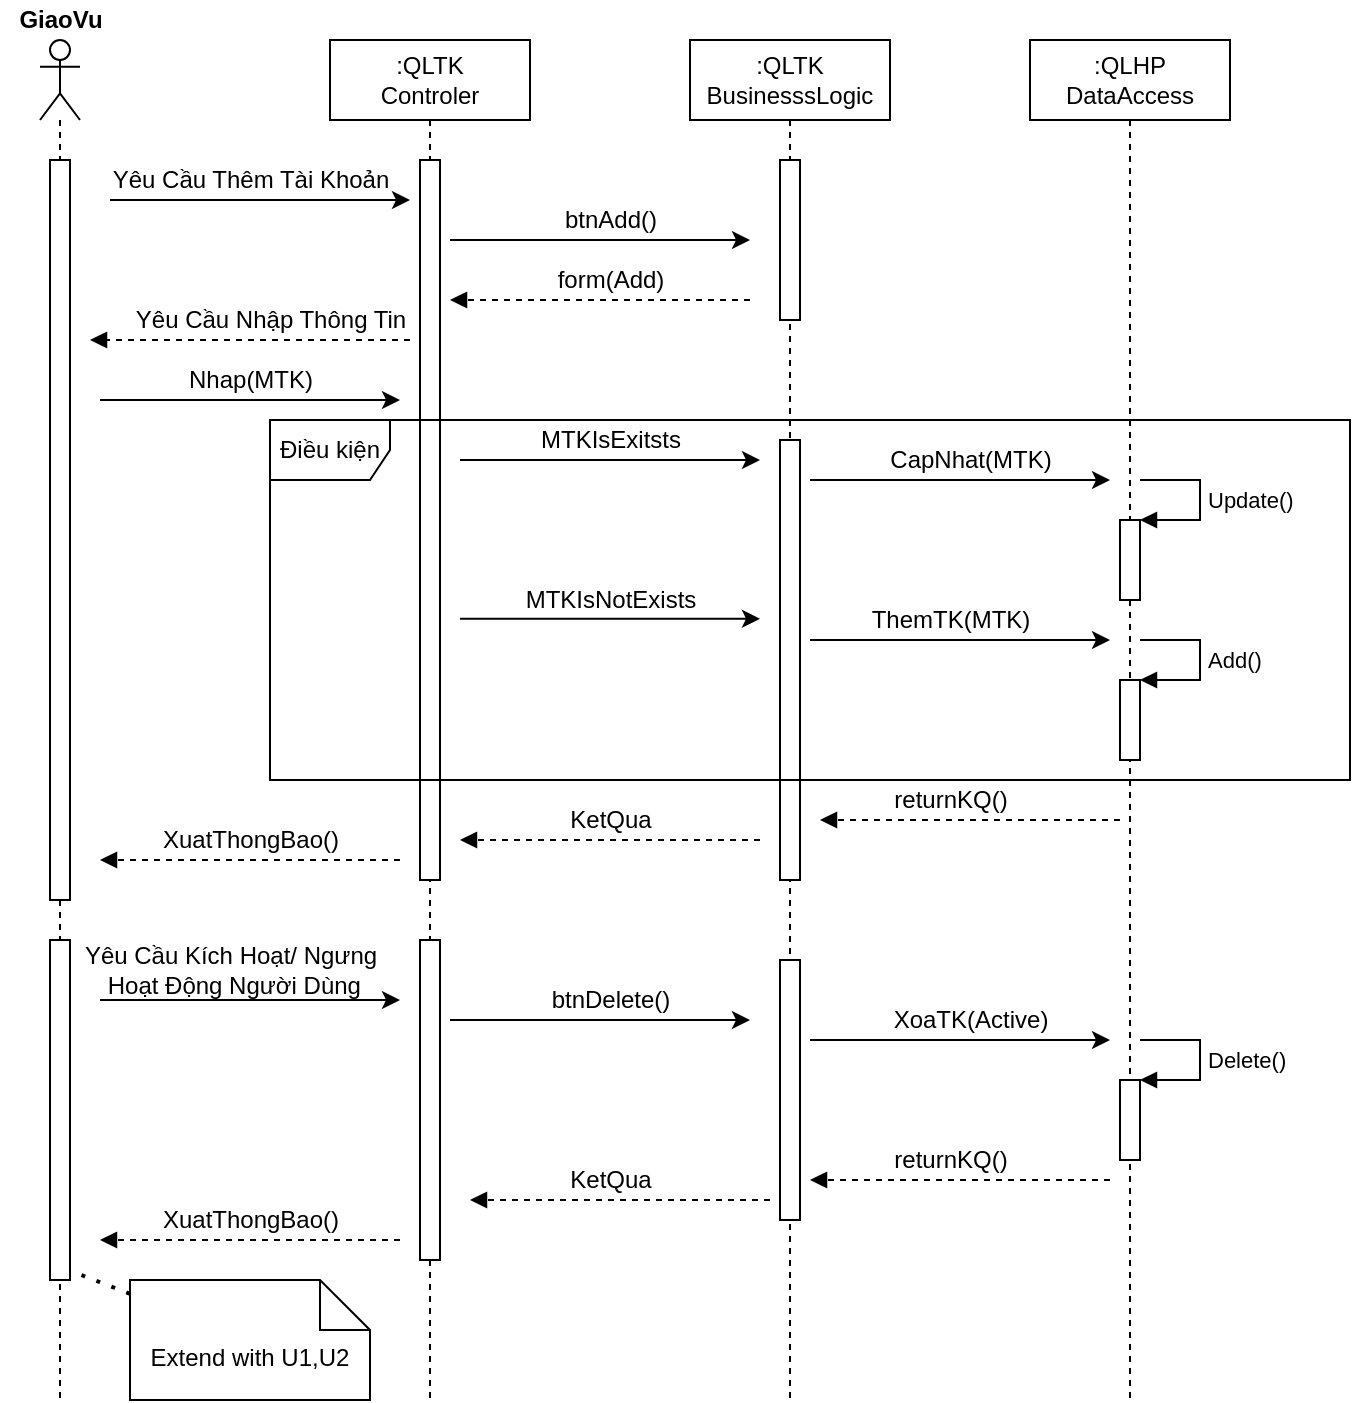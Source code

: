 <mxfile version="15.9.4" type="github">
  <diagram id="u3xu3ZwD2KMhqAbnVQfo" name="Page-1">
    <mxGraphModel dx="1504" dy="684" grid="1" gridSize="10" guides="1" tooltips="1" connect="1" arrows="1" fold="1" page="1" pageScale="1" pageWidth="827" pageHeight="1169" math="0" shadow="0">
      <root>
        <mxCell id="0" />
        <mxCell id="1" parent="0" />
        <mxCell id="ndUAwhBKYh-yHIxpzxnG-2" value="&lt;b&gt;GiaoVu&lt;/b&gt;" style="text;html=1;align=center;verticalAlign=middle;resizable=0;points=[];autosize=1;strokeColor=none;fillColor=none;" parent="1" vertex="1">
          <mxGeometry x="45" y="220" width="60" height="20" as="geometry" />
        </mxCell>
        <mxCell id="ndUAwhBKYh-yHIxpzxnG-3" value="" style="shape=umlLifeline;participant=umlActor;perimeter=lifelinePerimeter;whiteSpace=wrap;html=1;container=1;collapsible=0;recursiveResize=0;verticalAlign=top;spacingTop=36;outlineConnect=0;" parent="1" vertex="1">
          <mxGeometry x="65" y="240" width="20" height="680" as="geometry" />
        </mxCell>
        <mxCell id="ndUAwhBKYh-yHIxpzxnG-7" value="" style="html=1;points=[];perimeter=orthogonalPerimeter;" parent="ndUAwhBKYh-yHIxpzxnG-3" vertex="1">
          <mxGeometry x="5" y="60" width="10" height="370" as="geometry" />
        </mxCell>
        <mxCell id="ndUAwhBKYh-yHIxpzxnG-52" value="" style="html=1;points=[];perimeter=orthogonalPerimeter;" parent="ndUAwhBKYh-yHIxpzxnG-3" vertex="1">
          <mxGeometry x="5" y="450" width="10" height="170" as="geometry" />
        </mxCell>
        <mxCell id="ndUAwhBKYh-yHIxpzxnG-4" value=":QLTK&lt;br&gt;Controler" style="shape=umlLifeline;perimeter=lifelinePerimeter;whiteSpace=wrap;html=1;container=1;collapsible=0;recursiveResize=0;outlineConnect=0;" parent="1" vertex="1">
          <mxGeometry x="210" y="240" width="100" height="680" as="geometry" />
        </mxCell>
        <mxCell id="ndUAwhBKYh-yHIxpzxnG-8" value="" style="html=1;points=[];perimeter=orthogonalPerimeter;" parent="ndUAwhBKYh-yHIxpzxnG-4" vertex="1">
          <mxGeometry x="45" y="60" width="10" height="360" as="geometry" />
        </mxCell>
        <mxCell id="ndUAwhBKYh-yHIxpzxnG-22" value="" style="endArrow=classic;html=1;rounded=0;" parent="ndUAwhBKYh-yHIxpzxnG-4" edge="1">
          <mxGeometry width="50" height="50" relative="1" as="geometry">
            <mxPoint x="-115.0" y="180" as="sourcePoint" />
            <mxPoint x="35" y="180" as="targetPoint" />
          </mxGeometry>
        </mxCell>
        <mxCell id="ndUAwhBKYh-yHIxpzxnG-51" value="" style="html=1;points=[];perimeter=orthogonalPerimeter;" parent="ndUAwhBKYh-yHIxpzxnG-4" vertex="1">
          <mxGeometry x="45" y="450" width="10" height="160" as="geometry" />
        </mxCell>
        <mxCell id="ndUAwhBKYh-yHIxpzxnG-5" value=":QLTK&lt;br&gt;BusinesssLogic" style="shape=umlLifeline;perimeter=lifelinePerimeter;whiteSpace=wrap;html=1;container=1;collapsible=0;recursiveResize=0;outlineConnect=0;" parent="1" vertex="1">
          <mxGeometry x="390" y="240" width="100" height="680" as="geometry" />
        </mxCell>
        <mxCell id="ndUAwhBKYh-yHIxpzxnG-9" value="" style="html=1;points=[];perimeter=orthogonalPerimeter;" parent="ndUAwhBKYh-yHIxpzxnG-5" vertex="1">
          <mxGeometry x="45" y="60" width="10" height="80" as="geometry" />
        </mxCell>
        <mxCell id="ndUAwhBKYh-yHIxpzxnG-16" value="" style="html=1;verticalAlign=bottom;labelBackgroundColor=none;endArrow=block;endFill=1;dashed=1;rounded=0;" parent="ndUAwhBKYh-yHIxpzxnG-5" edge="1">
          <mxGeometry width="160" relative="1" as="geometry">
            <mxPoint x="30" y="130" as="sourcePoint" />
            <mxPoint x="-120" y="130" as="targetPoint" />
          </mxGeometry>
        </mxCell>
        <mxCell id="ndUAwhBKYh-yHIxpzxnG-24" value="" style="html=1;points=[];perimeter=orthogonalPerimeter;" parent="ndUAwhBKYh-yHIxpzxnG-5" vertex="1">
          <mxGeometry x="45" y="200" width="10" height="220" as="geometry" />
        </mxCell>
        <mxCell id="ndUAwhBKYh-yHIxpzxnG-53" value="" style="html=1;points=[];perimeter=orthogonalPerimeter;" parent="ndUAwhBKYh-yHIxpzxnG-5" vertex="1">
          <mxGeometry x="45" y="460" width="10" height="130" as="geometry" />
        </mxCell>
        <mxCell id="ndUAwhBKYh-yHIxpzxnG-60" value="" style="endArrow=classic;html=1;rounded=0;" parent="ndUAwhBKYh-yHIxpzxnG-5" edge="1">
          <mxGeometry width="50" height="50" relative="1" as="geometry">
            <mxPoint x="60.0" y="500.0" as="sourcePoint" />
            <mxPoint x="210" y="500.0" as="targetPoint" />
          </mxGeometry>
        </mxCell>
        <mxCell id="ndUAwhBKYh-yHIxpzxnG-66" value="" style="html=1;verticalAlign=bottom;labelBackgroundColor=none;endArrow=block;endFill=1;dashed=1;rounded=0;" parent="ndUAwhBKYh-yHIxpzxnG-5" edge="1">
          <mxGeometry width="160" relative="1" as="geometry">
            <mxPoint x="40" y="580.0" as="sourcePoint" />
            <mxPoint x="-110" y="580.0" as="targetPoint" />
          </mxGeometry>
        </mxCell>
        <mxCell id="ndUAwhBKYh-yHIxpzxnG-6" value=":QLHP&lt;br&gt;DataAccess" style="shape=umlLifeline;perimeter=lifelinePerimeter;whiteSpace=wrap;html=1;container=1;collapsible=0;recursiveResize=0;outlineConnect=0;" parent="1" vertex="1">
          <mxGeometry x="560" y="240" width="100" height="680" as="geometry" />
        </mxCell>
        <mxCell id="ndUAwhBKYh-yHIxpzxnG-29" value="" style="html=1;points=[];perimeter=orthogonalPerimeter;" parent="ndUAwhBKYh-yHIxpzxnG-6" vertex="1">
          <mxGeometry x="45" y="240" width="10" height="40" as="geometry" />
        </mxCell>
        <mxCell id="ndUAwhBKYh-yHIxpzxnG-30" value="Update()" style="edgeStyle=orthogonalEdgeStyle;html=1;align=left;spacingLeft=2;endArrow=block;rounded=0;entryX=1;entryY=0;" parent="ndUAwhBKYh-yHIxpzxnG-6" target="ndUAwhBKYh-yHIxpzxnG-29" edge="1">
          <mxGeometry relative="1" as="geometry">
            <mxPoint x="55" y="220" as="sourcePoint" />
            <Array as="points">
              <mxPoint x="85" y="220" />
            </Array>
          </mxGeometry>
        </mxCell>
        <mxCell id="ndUAwhBKYh-yHIxpzxnG-31" value="" style="html=1;points=[];perimeter=orthogonalPerimeter;" parent="ndUAwhBKYh-yHIxpzxnG-6" vertex="1">
          <mxGeometry x="45" y="320" width="10" height="40" as="geometry" />
        </mxCell>
        <mxCell id="ndUAwhBKYh-yHIxpzxnG-32" value="Add()" style="edgeStyle=orthogonalEdgeStyle;html=1;align=left;spacingLeft=2;endArrow=block;rounded=0;entryX=1;entryY=0;" parent="ndUAwhBKYh-yHIxpzxnG-6" target="ndUAwhBKYh-yHIxpzxnG-31" edge="1">
          <mxGeometry relative="1" as="geometry">
            <mxPoint x="55" y="300" as="sourcePoint" />
            <Array as="points">
              <mxPoint x="85" y="300" />
            </Array>
          </mxGeometry>
        </mxCell>
        <mxCell id="ndUAwhBKYh-yHIxpzxnG-54" value="" style="html=1;points=[];perimeter=orthogonalPerimeter;" parent="ndUAwhBKYh-yHIxpzxnG-6" vertex="1">
          <mxGeometry x="45" y="520" width="10" height="40" as="geometry" />
        </mxCell>
        <mxCell id="ndUAwhBKYh-yHIxpzxnG-55" value="Delete()" style="edgeStyle=orthogonalEdgeStyle;html=1;align=left;spacingLeft=2;endArrow=block;rounded=0;entryX=1;entryY=0;" parent="ndUAwhBKYh-yHIxpzxnG-6" target="ndUAwhBKYh-yHIxpzxnG-54" edge="1">
          <mxGeometry relative="1" as="geometry">
            <mxPoint x="55" y="500" as="sourcePoint" />
            <Array as="points">
              <mxPoint x="85" y="500" />
            </Array>
          </mxGeometry>
        </mxCell>
        <mxCell id="ndUAwhBKYh-yHIxpzxnG-65" value="" style="html=1;verticalAlign=bottom;labelBackgroundColor=none;endArrow=block;endFill=1;dashed=1;rounded=0;" parent="ndUAwhBKYh-yHIxpzxnG-6" edge="1">
          <mxGeometry width="160" relative="1" as="geometry">
            <mxPoint x="40" y="570.0" as="sourcePoint" />
            <mxPoint x="-110" y="570.0" as="targetPoint" />
          </mxGeometry>
        </mxCell>
        <mxCell id="ndUAwhBKYh-yHIxpzxnG-12" value="" style="endArrow=classic;html=1;rounded=0;" parent="1" edge="1">
          <mxGeometry width="50" height="50" relative="1" as="geometry">
            <mxPoint x="100" y="320" as="sourcePoint" />
            <mxPoint x="250" y="320" as="targetPoint" />
          </mxGeometry>
        </mxCell>
        <mxCell id="ndUAwhBKYh-yHIxpzxnG-13" value="" style="endArrow=classic;html=1;rounded=0;" parent="1" edge="1">
          <mxGeometry width="50" height="50" relative="1" as="geometry">
            <mxPoint x="270" y="340" as="sourcePoint" />
            <mxPoint x="420.0" y="340" as="targetPoint" />
          </mxGeometry>
        </mxCell>
        <mxCell id="ndUAwhBKYh-yHIxpzxnG-17" value="" style="html=1;verticalAlign=bottom;labelBackgroundColor=none;endArrow=block;endFill=1;dashed=1;rounded=0;" parent="1" edge="1">
          <mxGeometry width="160" relative="1" as="geometry">
            <mxPoint x="250" y="390" as="sourcePoint" />
            <mxPoint x="90" y="390" as="targetPoint" />
          </mxGeometry>
        </mxCell>
        <mxCell id="ndUAwhBKYh-yHIxpzxnG-18" value="Yêu Cầu Thêm Tài Khoản" style="text;html=1;align=center;verticalAlign=middle;resizable=0;points=[];autosize=1;strokeColor=none;fillColor=none;" parent="1" vertex="1">
          <mxGeometry x="95" y="300" width="150" height="20" as="geometry" />
        </mxCell>
        <mxCell id="ndUAwhBKYh-yHIxpzxnG-19" value="btnAdd()" style="text;html=1;align=center;verticalAlign=middle;resizable=0;points=[];autosize=1;strokeColor=none;fillColor=none;" parent="1" vertex="1">
          <mxGeometry x="320" y="320" width="60" height="20" as="geometry" />
        </mxCell>
        <mxCell id="ndUAwhBKYh-yHIxpzxnG-20" value="form(Add)" style="text;html=1;align=center;verticalAlign=middle;resizable=0;points=[];autosize=1;strokeColor=none;fillColor=none;" parent="1" vertex="1">
          <mxGeometry x="315" y="350" width="70" height="20" as="geometry" />
        </mxCell>
        <mxCell id="ndUAwhBKYh-yHIxpzxnG-21" value="Yêu Cầu Nhập Thông Tin" style="text;html=1;align=center;verticalAlign=middle;resizable=0;points=[];autosize=1;strokeColor=none;fillColor=none;" parent="1" vertex="1">
          <mxGeometry x="105" y="370" width="150" height="20" as="geometry" />
        </mxCell>
        <mxCell id="ndUAwhBKYh-yHIxpzxnG-23" value="Nhap(MTK)" style="text;html=1;align=center;verticalAlign=middle;resizable=0;points=[];autosize=1;strokeColor=none;fillColor=none;" parent="1" vertex="1">
          <mxGeometry x="130" y="400" width="80" height="20" as="geometry" />
        </mxCell>
        <mxCell id="ndUAwhBKYh-yHIxpzxnG-26" value="" style="endArrow=classic;html=1;rounded=0;" parent="1" edge="1">
          <mxGeometry width="50" height="50" relative="1" as="geometry">
            <mxPoint x="450.0" y="460" as="sourcePoint" />
            <mxPoint x="600.0" y="460" as="targetPoint" />
          </mxGeometry>
        </mxCell>
        <mxCell id="ndUAwhBKYh-yHIxpzxnG-25" value="" style="endArrow=classic;html=1;rounded=0;" parent="1" edge="1">
          <mxGeometry width="50" height="50" relative="1" as="geometry">
            <mxPoint x="275.0" y="450" as="sourcePoint" />
            <mxPoint x="425.0" y="450" as="targetPoint" />
          </mxGeometry>
        </mxCell>
        <mxCell id="ndUAwhBKYh-yHIxpzxnG-27" value="" style="endArrow=classic;html=1;rounded=0;" parent="1" edge="1">
          <mxGeometry width="50" height="50" relative="1" as="geometry">
            <mxPoint x="275.0" y="529.41" as="sourcePoint" />
            <mxPoint x="425" y="529.41" as="targetPoint" />
          </mxGeometry>
        </mxCell>
        <mxCell id="ndUAwhBKYh-yHIxpzxnG-28" value="" style="endArrow=classic;html=1;rounded=0;" parent="1" edge="1">
          <mxGeometry width="50" height="50" relative="1" as="geometry">
            <mxPoint x="450.0" y="540" as="sourcePoint" />
            <mxPoint x="600" y="540" as="targetPoint" />
          </mxGeometry>
        </mxCell>
        <mxCell id="ndUAwhBKYh-yHIxpzxnG-35" value="MTKIsExitsts" style="text;html=1;align=center;verticalAlign=middle;resizable=0;points=[];autosize=1;strokeColor=none;fillColor=none;" parent="1" vertex="1">
          <mxGeometry x="305" y="430" width="90" height="20" as="geometry" />
        </mxCell>
        <mxCell id="ndUAwhBKYh-yHIxpzxnG-36" value="CapNhat(MTK)" style="text;html=1;align=center;verticalAlign=middle;resizable=0;points=[];autosize=1;strokeColor=none;fillColor=none;" parent="1" vertex="1">
          <mxGeometry x="480" y="440" width="100" height="20" as="geometry" />
        </mxCell>
        <mxCell id="ndUAwhBKYh-yHIxpzxnG-37" value="MTKIsNotExists" style="text;html=1;align=center;verticalAlign=middle;resizable=0;points=[];autosize=1;strokeColor=none;fillColor=none;" parent="1" vertex="1">
          <mxGeometry x="300" y="510" width="100" height="20" as="geometry" />
        </mxCell>
        <mxCell id="ndUAwhBKYh-yHIxpzxnG-38" value="ThemTK(MTK)" style="text;html=1;align=center;verticalAlign=middle;resizable=0;points=[];autosize=1;strokeColor=none;fillColor=none;" parent="1" vertex="1">
          <mxGeometry x="475" y="520" width="90" height="20" as="geometry" />
        </mxCell>
        <mxCell id="ndUAwhBKYh-yHIxpzxnG-43" value="Điều kiện" style="shape=umlFrame;whiteSpace=wrap;html=1;" parent="1" vertex="1">
          <mxGeometry x="180" y="430" width="540" height="180" as="geometry" />
        </mxCell>
        <mxCell id="ndUAwhBKYh-yHIxpzxnG-44" value="" style="html=1;verticalAlign=bottom;labelBackgroundColor=none;endArrow=block;endFill=1;dashed=1;rounded=0;" parent="1" edge="1">
          <mxGeometry width="160" relative="1" as="geometry">
            <mxPoint x="605" y="630" as="sourcePoint" />
            <mxPoint x="455.0" y="630" as="targetPoint" />
          </mxGeometry>
        </mxCell>
        <mxCell id="ndUAwhBKYh-yHIxpzxnG-45" value="" style="html=1;verticalAlign=bottom;labelBackgroundColor=none;endArrow=block;endFill=1;dashed=1;rounded=0;" parent="1" edge="1">
          <mxGeometry width="160" relative="1" as="geometry">
            <mxPoint x="425" y="640.0" as="sourcePoint" />
            <mxPoint x="275" y="640.0" as="targetPoint" />
          </mxGeometry>
        </mxCell>
        <mxCell id="ndUAwhBKYh-yHIxpzxnG-46" value="" style="html=1;verticalAlign=bottom;labelBackgroundColor=none;endArrow=block;endFill=1;dashed=1;rounded=0;" parent="1" edge="1">
          <mxGeometry width="160" relative="1" as="geometry">
            <mxPoint x="245" y="650.0" as="sourcePoint" />
            <mxPoint x="95.0" y="650.0" as="targetPoint" />
          </mxGeometry>
        </mxCell>
        <mxCell id="ndUAwhBKYh-yHIxpzxnG-47" value="returnKQ()" style="text;html=1;align=center;verticalAlign=middle;resizable=0;points=[];autosize=1;strokeColor=none;fillColor=none;" parent="1" vertex="1">
          <mxGeometry x="485" y="610" width="70" height="20" as="geometry" />
        </mxCell>
        <mxCell id="ndUAwhBKYh-yHIxpzxnG-48" value="KetQua" style="text;html=1;align=center;verticalAlign=middle;resizable=0;points=[];autosize=1;strokeColor=none;fillColor=none;" parent="1" vertex="1">
          <mxGeometry x="320" y="620" width="60" height="20" as="geometry" />
        </mxCell>
        <mxCell id="ndUAwhBKYh-yHIxpzxnG-50" value="XuatThongBao()" style="text;html=1;align=center;verticalAlign=middle;resizable=0;points=[];autosize=1;strokeColor=none;fillColor=none;" parent="1" vertex="1">
          <mxGeometry x="120" y="630" width="100" height="20" as="geometry" />
        </mxCell>
        <mxCell id="ndUAwhBKYh-yHIxpzxnG-57" value="Yêu Cầu Kích Hoạt/ Ngưng&lt;br&gt;&amp;nbsp;Hoạt Động Người Dùng" style="text;html=1;align=center;verticalAlign=middle;resizable=0;points=[];autosize=1;strokeColor=none;fillColor=none;" parent="1" vertex="1">
          <mxGeometry x="80" y="690" width="160" height="30" as="geometry" />
        </mxCell>
        <mxCell id="ndUAwhBKYh-yHIxpzxnG-58" value="btnDelete()" style="text;html=1;align=center;verticalAlign=middle;resizable=0;points=[];autosize=1;strokeColor=none;fillColor=none;" parent="1" vertex="1">
          <mxGeometry x="315" y="710" width="70" height="20" as="geometry" />
        </mxCell>
        <mxCell id="ndUAwhBKYh-yHIxpzxnG-59" value="" style="endArrow=classic;html=1;rounded=0;" parent="1" edge="1">
          <mxGeometry width="50" height="50" relative="1" as="geometry">
            <mxPoint x="270.0" y="730" as="sourcePoint" />
            <mxPoint x="420" y="730" as="targetPoint" />
          </mxGeometry>
        </mxCell>
        <mxCell id="ndUAwhBKYh-yHIxpzxnG-63" value="XoaTK(Active)" style="text;html=1;align=center;verticalAlign=middle;resizable=0;points=[];autosize=1;strokeColor=none;fillColor=none;" parent="1" vertex="1">
          <mxGeometry x="485" y="720" width="90" height="20" as="geometry" />
        </mxCell>
        <mxCell id="ndUAwhBKYh-yHIxpzxnG-67" value="" style="html=1;verticalAlign=bottom;labelBackgroundColor=none;endArrow=block;endFill=1;dashed=1;rounded=0;" parent="1" edge="1">
          <mxGeometry width="160" relative="1" as="geometry">
            <mxPoint x="245" y="840.0" as="sourcePoint" />
            <mxPoint x="95.0" y="840.0" as="targetPoint" />
          </mxGeometry>
        </mxCell>
        <mxCell id="ndUAwhBKYh-yHIxpzxnG-68" value="returnKQ()" style="text;html=1;align=center;verticalAlign=middle;resizable=0;points=[];autosize=1;strokeColor=none;fillColor=none;" parent="1" vertex="1">
          <mxGeometry x="485" y="790" width="70" height="20" as="geometry" />
        </mxCell>
        <mxCell id="ndUAwhBKYh-yHIxpzxnG-69" value="KetQua" style="text;html=1;align=center;verticalAlign=middle;resizable=0;points=[];autosize=1;strokeColor=none;fillColor=none;" parent="1" vertex="1">
          <mxGeometry x="320" y="800" width="60" height="20" as="geometry" />
        </mxCell>
        <mxCell id="ndUAwhBKYh-yHIxpzxnG-70" value="XuatThongBao()" style="text;html=1;align=center;verticalAlign=middle;resizable=0;points=[];autosize=1;strokeColor=none;fillColor=none;" parent="1" vertex="1">
          <mxGeometry x="120" y="820" width="100" height="20" as="geometry" />
        </mxCell>
        <mxCell id="ndUAwhBKYh-yHIxpzxnG-56" value="" style="endArrow=classic;html=1;rounded=0;" parent="1" edge="1">
          <mxGeometry width="50" height="50" relative="1" as="geometry">
            <mxPoint x="95.0" y="720" as="sourcePoint" />
            <mxPoint x="245" y="720" as="targetPoint" />
          </mxGeometry>
        </mxCell>
        <mxCell id="_cbRdId_EQJBkBlRHSsb-1" value="Extend with U1,U2" style="shape=note2;boundedLbl=1;whiteSpace=wrap;html=1;size=25;verticalAlign=top;align=center;" parent="1" vertex="1">
          <mxGeometry x="110.0" y="860" width="120" height="60" as="geometry" />
        </mxCell>
        <mxCell id="_cbRdId_EQJBkBlRHSsb-3" value="" style="endArrow=none;dashed=1;html=1;dashPattern=1 3;strokeWidth=2;rounded=0;entryX=1.376;entryY=0.981;entryDx=0;entryDy=0;entryPerimeter=0;" parent="1" source="_cbRdId_EQJBkBlRHSsb-1" target="ndUAwhBKYh-yHIxpzxnG-52" edge="1">
          <mxGeometry width="50" height="50" relative="1" as="geometry">
            <mxPoint x="39.289" y="940" as="sourcePoint" />
            <mxPoint x="39.289" y="890" as="targetPoint" />
          </mxGeometry>
        </mxCell>
      </root>
    </mxGraphModel>
  </diagram>
</mxfile>
